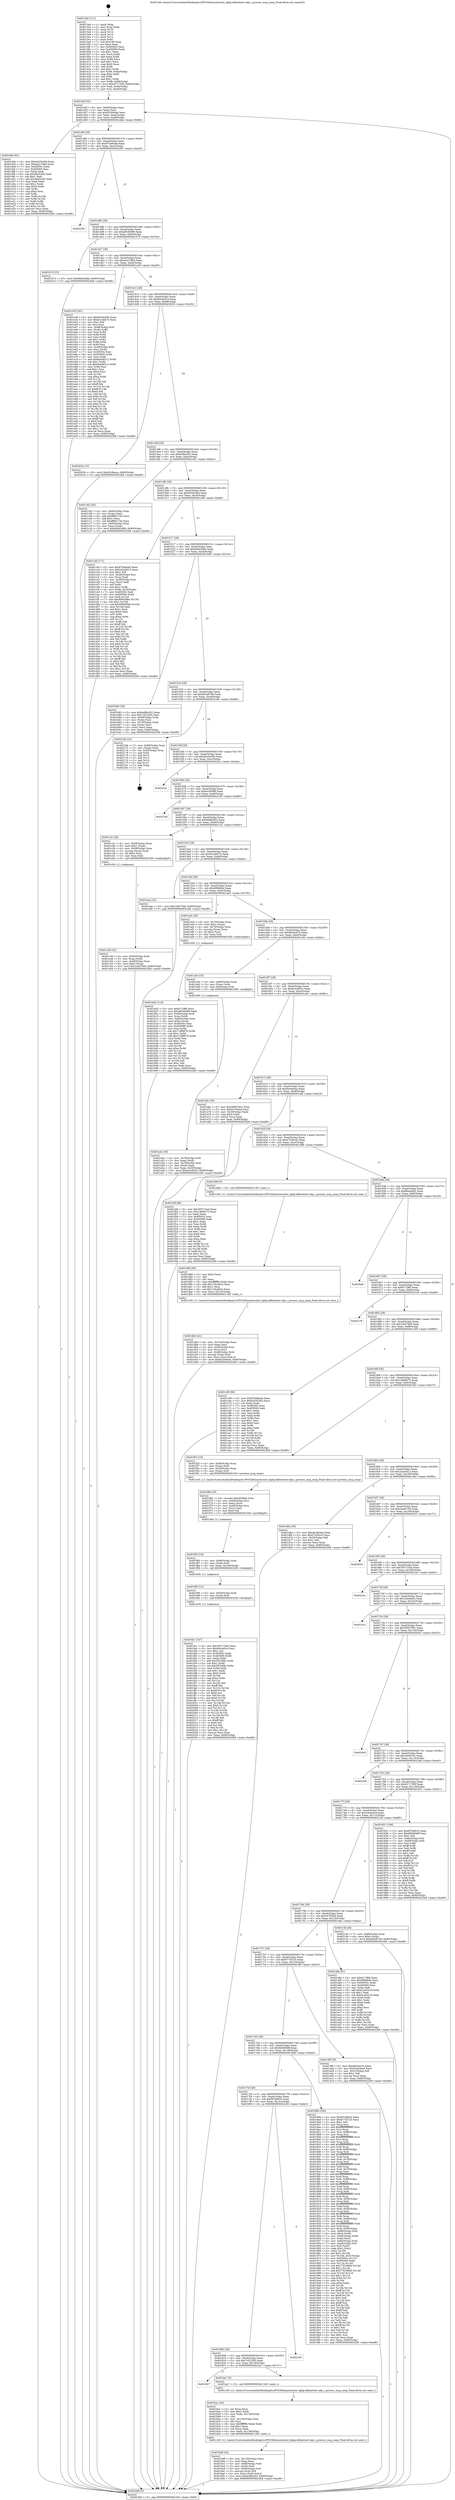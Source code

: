 digraph "0x4013e0" {
  label = "0x4013e0 (/mnt/c/Users/mathe/Desktop/tcc/POCII/binaries/extr_kphp-kdbnetnet-udp.c_process_msg_noop_Final-ollvm.out::main(0))"
  labelloc = "t"
  node[shape=record]

  Entry [label="",width=0.3,height=0.3,shape=circle,fillcolor=black,style=filled]
  "0x40144f" [label="{
     0x40144f [32]\l
     | [instrs]\l
     &nbsp;&nbsp;0x40144f \<+6\>: mov -0x90(%rbp),%eax\l
     &nbsp;&nbsp;0x401455 \<+2\>: mov %eax,%ecx\l
     &nbsp;&nbsp;0x401457 \<+6\>: sub $0x832040a4,%ecx\l
     &nbsp;&nbsp;0x40145d \<+6\>: mov %eax,-0xa4(%rbp)\l
     &nbsp;&nbsp;0x401463 \<+6\>: mov %ecx,-0xa8(%rbp)\l
     &nbsp;&nbsp;0x401469 \<+6\>: je 0000000000401dde \<main+0x9fe\>\l
  }"]
  "0x401dde" [label="{
     0x401dde [91]\l
     | [instrs]\l
     &nbsp;&nbsp;0x401dde \<+5\>: mov $0xbb25e45b,%eax\l
     &nbsp;&nbsp;0x401de3 \<+5\>: mov $0xaa2c7d6d,%ecx\l
     &nbsp;&nbsp;0x401de8 \<+7\>: mov 0x40505c,%edx\l
     &nbsp;&nbsp;0x401def \<+7\>: mov 0x405060,%esi\l
     &nbsp;&nbsp;0x401df6 \<+2\>: mov %edx,%edi\l
     &nbsp;&nbsp;0x401df8 \<+6\>: sub $0xe8a5cef2,%edi\l
     &nbsp;&nbsp;0x401dfe \<+3\>: sub $0x1,%edi\l
     &nbsp;&nbsp;0x401e01 \<+6\>: add $0xe8a5cef2,%edi\l
     &nbsp;&nbsp;0x401e07 \<+3\>: imul %edi,%edx\l
     &nbsp;&nbsp;0x401e0a \<+3\>: and $0x1,%edx\l
     &nbsp;&nbsp;0x401e0d \<+3\>: cmp $0x0,%edx\l
     &nbsp;&nbsp;0x401e10 \<+4\>: sete %r8b\l
     &nbsp;&nbsp;0x401e14 \<+3\>: cmp $0xa,%esi\l
     &nbsp;&nbsp;0x401e17 \<+4\>: setl %r9b\l
     &nbsp;&nbsp;0x401e1b \<+3\>: mov %r8b,%r10b\l
     &nbsp;&nbsp;0x401e1e \<+3\>: and %r9b,%r10b\l
     &nbsp;&nbsp;0x401e21 \<+3\>: xor %r9b,%r8b\l
     &nbsp;&nbsp;0x401e24 \<+3\>: or %r8b,%r10b\l
     &nbsp;&nbsp;0x401e27 \<+4\>: test $0x1,%r10b\l
     &nbsp;&nbsp;0x401e2b \<+3\>: cmovne %ecx,%eax\l
     &nbsp;&nbsp;0x401e2e \<+6\>: mov %eax,-0x90(%rbp)\l
     &nbsp;&nbsp;0x401e34 \<+5\>: jmp 00000000004022b8 \<main+0xed8\>\l
  }"]
  "0x40146f" [label="{
     0x40146f [28]\l
     | [instrs]\l
     &nbsp;&nbsp;0x40146f \<+5\>: jmp 0000000000401474 \<main+0x94\>\l
     &nbsp;&nbsp;0x401474 \<+6\>: mov -0xa4(%rbp),%eax\l
     &nbsp;&nbsp;0x40147a \<+5\>: sub $0x87bd6aa6,%eax\l
     &nbsp;&nbsp;0x40147f \<+6\>: mov %eax,-0xac(%rbp)\l
     &nbsp;&nbsp;0x401485 \<+6\>: je 0000000000402205 \<main+0xe25\>\l
  }"]
  Exit [label="",width=0.3,height=0.3,shape=circle,fillcolor=black,style=filled,peripheries=2]
  "0x402205" [label="{
     0x402205\l
  }", style=dashed]
  "0x40148b" [label="{
     0x40148b [28]\l
     | [instrs]\l
     &nbsp;&nbsp;0x40148b \<+5\>: jmp 0000000000401490 \<main+0xb0\>\l
     &nbsp;&nbsp;0x401490 \<+6\>: mov -0xa4(%rbp),%eax\l
     &nbsp;&nbsp;0x401496 \<+5\>: sub $0xa8546499,%eax\l
     &nbsp;&nbsp;0x40149b \<+6\>: mov %eax,-0xb0(%rbp)\l
     &nbsp;&nbsp;0x4014a1 \<+6\>: je 0000000000401b74 \<main+0x794\>\l
  }"]
  "0x401fa1" [label="{
     0x401fa1 [147]\l
     | [instrs]\l
     &nbsp;&nbsp;0x401fa1 \<+5\>: mov $0x305715a4,%eax\l
     &nbsp;&nbsp;0x401fa6 \<+5\>: mov $0xb0c4e01e,%esi\l
     &nbsp;&nbsp;0x401fab \<+2\>: mov $0x1,%cl\l
     &nbsp;&nbsp;0x401fad \<+7\>: mov 0x40505c,%edx\l
     &nbsp;&nbsp;0x401fb4 \<+8\>: mov 0x405060,%r8d\l
     &nbsp;&nbsp;0x401fbc \<+3\>: mov %edx,%r9d\l
     &nbsp;&nbsp;0x401fbf \<+7\>: add $0x2f51fd8c,%r9d\l
     &nbsp;&nbsp;0x401fc6 \<+4\>: sub $0x1,%r9d\l
     &nbsp;&nbsp;0x401fca \<+7\>: sub $0x2f51fd8c,%r9d\l
     &nbsp;&nbsp;0x401fd1 \<+4\>: imul %r9d,%edx\l
     &nbsp;&nbsp;0x401fd5 \<+3\>: and $0x1,%edx\l
     &nbsp;&nbsp;0x401fd8 \<+3\>: cmp $0x0,%edx\l
     &nbsp;&nbsp;0x401fdb \<+4\>: sete %r10b\l
     &nbsp;&nbsp;0x401fdf \<+4\>: cmp $0xa,%r8d\l
     &nbsp;&nbsp;0x401fe3 \<+4\>: setl %r11b\l
     &nbsp;&nbsp;0x401fe7 \<+3\>: mov %r10b,%bl\l
     &nbsp;&nbsp;0x401fea \<+3\>: xor $0xff,%bl\l
     &nbsp;&nbsp;0x401fed \<+3\>: mov %r11b,%r14b\l
     &nbsp;&nbsp;0x401ff0 \<+4\>: xor $0xff,%r14b\l
     &nbsp;&nbsp;0x401ff4 \<+3\>: xor $0x0,%cl\l
     &nbsp;&nbsp;0x401ff7 \<+3\>: mov %bl,%r15b\l
     &nbsp;&nbsp;0x401ffa \<+4\>: and $0x0,%r15b\l
     &nbsp;&nbsp;0x401ffe \<+3\>: and %cl,%r10b\l
     &nbsp;&nbsp;0x402001 \<+3\>: mov %r14b,%r12b\l
     &nbsp;&nbsp;0x402004 \<+4\>: and $0x0,%r12b\l
     &nbsp;&nbsp;0x402008 \<+3\>: and %cl,%r11b\l
     &nbsp;&nbsp;0x40200b \<+3\>: or %r10b,%r15b\l
     &nbsp;&nbsp;0x40200e \<+3\>: or %r11b,%r12b\l
     &nbsp;&nbsp;0x402011 \<+3\>: xor %r12b,%r15b\l
     &nbsp;&nbsp;0x402014 \<+3\>: or %r14b,%bl\l
     &nbsp;&nbsp;0x402017 \<+3\>: xor $0xff,%bl\l
     &nbsp;&nbsp;0x40201a \<+3\>: or $0x0,%cl\l
     &nbsp;&nbsp;0x40201d \<+2\>: and %cl,%bl\l
     &nbsp;&nbsp;0x40201f \<+3\>: or %bl,%r15b\l
     &nbsp;&nbsp;0x402022 \<+4\>: test $0x1,%r15b\l
     &nbsp;&nbsp;0x402026 \<+3\>: cmovne %esi,%eax\l
     &nbsp;&nbsp;0x402029 \<+6\>: mov %eax,-0x90(%rbp)\l
     &nbsp;&nbsp;0x40202f \<+5\>: jmp 00000000004022b8 \<main+0xed8\>\l
  }"]
  "0x401b74" [label="{
     0x401b74 [15]\l
     | [instrs]\l
     &nbsp;&nbsp;0x401b74 \<+10\>: movl $0xb6d43d84,-0x90(%rbp)\l
     &nbsp;&nbsp;0x401b7e \<+5\>: jmp 00000000004022b8 \<main+0xed8\>\l
  }"]
  "0x4014a7" [label="{
     0x4014a7 [28]\l
     | [instrs]\l
     &nbsp;&nbsp;0x4014a7 \<+5\>: jmp 00000000004014ac \<main+0xcc\>\l
     &nbsp;&nbsp;0x4014ac \<+6\>: mov -0xa4(%rbp),%eax\l
     &nbsp;&nbsp;0x4014b2 \<+5\>: sub $0xaa2c7d6d,%eax\l
     &nbsp;&nbsp;0x4014b7 \<+6\>: mov %eax,-0xb4(%rbp)\l
     &nbsp;&nbsp;0x4014bd \<+6\>: je 0000000000401e39 \<main+0xa59\>\l
  }"]
  "0x401f95" [label="{
     0x401f95 [12]\l
     | [instrs]\l
     &nbsp;&nbsp;0x401f95 \<+4\>: mov -0x50(%rbp),%rdi\l
     &nbsp;&nbsp;0x401f99 \<+3\>: mov (%rdi),%rdi\l
     &nbsp;&nbsp;0x401f9c \<+5\>: call 0000000000401030 \<free@plt\>\l
     | [calls]\l
     &nbsp;&nbsp;0x401030 \{1\} (unknown)\l
  }"]
  "0x401e39" [label="{
     0x401e39 [181]\l
     | [instrs]\l
     &nbsp;&nbsp;0x401e39 \<+5\>: mov $0xbb25e45b,%eax\l
     &nbsp;&nbsp;0x401e3e \<+5\>: mov $0xd1e3bb74,%ecx\l
     &nbsp;&nbsp;0x401e43 \<+2\>: mov $0x1,%dl\l
     &nbsp;&nbsp;0x401e45 \<+2\>: xor %esi,%esi\l
     &nbsp;&nbsp;0x401e47 \<+4\>: mov -0x48(%rbp),%rdi\l
     &nbsp;&nbsp;0x401e4b \<+3\>: mov (%rdi),%r8d\l
     &nbsp;&nbsp;0x401e4e \<+3\>: mov %esi,%r9d\l
     &nbsp;&nbsp;0x401e51 \<+3\>: sub %r8d,%r9d\l
     &nbsp;&nbsp;0x401e54 \<+3\>: mov %esi,%r8d\l
     &nbsp;&nbsp;0x401e57 \<+4\>: sub $0x1,%r8d\l
     &nbsp;&nbsp;0x401e5b \<+3\>: add %r8d,%r9d\l
     &nbsp;&nbsp;0x401e5e \<+3\>: sub %r9d,%esi\l
     &nbsp;&nbsp;0x401e61 \<+4\>: mov -0x48(%rbp),%rdi\l
     &nbsp;&nbsp;0x401e65 \<+2\>: mov %esi,(%rdi)\l
     &nbsp;&nbsp;0x401e67 \<+7\>: mov 0x40505c,%esi\l
     &nbsp;&nbsp;0x401e6e \<+8\>: mov 0x405060,%r8d\l
     &nbsp;&nbsp;0x401e76 \<+3\>: mov %esi,%r9d\l
     &nbsp;&nbsp;0x401e79 \<+7\>: add $0xbb448312,%r9d\l
     &nbsp;&nbsp;0x401e80 \<+4\>: sub $0x1,%r9d\l
     &nbsp;&nbsp;0x401e84 \<+7\>: sub $0xbb448312,%r9d\l
     &nbsp;&nbsp;0x401e8b \<+4\>: imul %r9d,%esi\l
     &nbsp;&nbsp;0x401e8f \<+3\>: and $0x1,%esi\l
     &nbsp;&nbsp;0x401e92 \<+3\>: cmp $0x0,%esi\l
     &nbsp;&nbsp;0x401e95 \<+4\>: sete %r10b\l
     &nbsp;&nbsp;0x401e99 \<+4\>: cmp $0xa,%r8d\l
     &nbsp;&nbsp;0x401e9d \<+4\>: setl %r11b\l
     &nbsp;&nbsp;0x401ea1 \<+3\>: mov %r10b,%bl\l
     &nbsp;&nbsp;0x401ea4 \<+3\>: xor $0xff,%bl\l
     &nbsp;&nbsp;0x401ea7 \<+3\>: mov %r11b,%r14b\l
     &nbsp;&nbsp;0x401eaa \<+4\>: xor $0xff,%r14b\l
     &nbsp;&nbsp;0x401eae \<+3\>: xor $0x0,%dl\l
     &nbsp;&nbsp;0x401eb1 \<+3\>: mov %bl,%r15b\l
     &nbsp;&nbsp;0x401eb4 \<+4\>: and $0x0,%r15b\l
     &nbsp;&nbsp;0x401eb8 \<+3\>: and %dl,%r10b\l
     &nbsp;&nbsp;0x401ebb \<+3\>: mov %r14b,%r12b\l
     &nbsp;&nbsp;0x401ebe \<+4\>: and $0x0,%r12b\l
     &nbsp;&nbsp;0x401ec2 \<+3\>: and %dl,%r11b\l
     &nbsp;&nbsp;0x401ec5 \<+3\>: or %r10b,%r15b\l
     &nbsp;&nbsp;0x401ec8 \<+3\>: or %r11b,%r12b\l
     &nbsp;&nbsp;0x401ecb \<+3\>: xor %r12b,%r15b\l
     &nbsp;&nbsp;0x401ece \<+3\>: or %r14b,%bl\l
     &nbsp;&nbsp;0x401ed1 \<+3\>: xor $0xff,%bl\l
     &nbsp;&nbsp;0x401ed4 \<+3\>: or $0x0,%dl\l
     &nbsp;&nbsp;0x401ed7 \<+2\>: and %dl,%bl\l
     &nbsp;&nbsp;0x401ed9 \<+3\>: or %bl,%r15b\l
     &nbsp;&nbsp;0x401edc \<+4\>: test $0x1,%r15b\l
     &nbsp;&nbsp;0x401ee0 \<+3\>: cmovne %ecx,%eax\l
     &nbsp;&nbsp;0x401ee3 \<+6\>: mov %eax,-0x90(%rbp)\l
     &nbsp;&nbsp;0x401ee9 \<+5\>: jmp 00000000004022b8 \<main+0xed8\>\l
  }"]
  "0x4014c3" [label="{
     0x4014c3 [28]\l
     | [instrs]\l
     &nbsp;&nbsp;0x4014c3 \<+5\>: jmp 00000000004014c8 \<main+0xe8\>\l
     &nbsp;&nbsp;0x4014c8 \<+6\>: mov -0xa4(%rbp),%eax\l
     &nbsp;&nbsp;0x4014ce \<+5\>: sub $0xb0c4e01e,%eax\l
     &nbsp;&nbsp;0x4014d3 \<+6\>: mov %eax,-0xb8(%rbp)\l
     &nbsp;&nbsp;0x4014d9 \<+6\>: je 0000000000402034 \<main+0xc54\>\l
  }"]
  "0x401f83" [label="{
     0x401f83 [18]\l
     | [instrs]\l
     &nbsp;&nbsp;0x401f83 \<+4\>: mov -0x68(%rbp),%rdi\l
     &nbsp;&nbsp;0x401f87 \<+3\>: mov (%rdi),%rdi\l
     &nbsp;&nbsp;0x401f8a \<+6\>: mov %eax,-0x140(%rbp)\l
     &nbsp;&nbsp;0x401f90 \<+5\>: call 0000000000401030 \<free@plt\>\l
     | [calls]\l
     &nbsp;&nbsp;0x401030 \{1\} (unknown)\l
  }"]
  "0x402034" [label="{
     0x402034 [15]\l
     | [instrs]\l
     &nbsp;&nbsp;0x402034 \<+10\>: movl $0x43c8eaca,-0x90(%rbp)\l
     &nbsp;&nbsp;0x40203e \<+5\>: jmp 00000000004022b8 \<main+0xed8\>\l
  }"]
  "0x4014df" [label="{
     0x4014df [28]\l
     | [instrs]\l
     &nbsp;&nbsp;0x4014df \<+5\>: jmp 00000000004014e4 \<main+0x104\>\l
     &nbsp;&nbsp;0x4014e4 \<+6\>: mov -0xa4(%rbp),%eax\l
     &nbsp;&nbsp;0x4014ea \<+5\>: sub $0xb28bcf23,%eax\l
     &nbsp;&nbsp;0x4014ef \<+6\>: mov %eax,-0xbc(%rbp)\l
     &nbsp;&nbsp;0x4014f5 \<+6\>: je 0000000000401c02 \<main+0x822\>\l
  }"]
  "0x401f66" [label="{
     0x401f66 [29]\l
     | [instrs]\l
     &nbsp;&nbsp;0x401f66 \<+10\>: movabs $0x4030b6,%rdi\l
     &nbsp;&nbsp;0x401f70 \<+4\>: mov -0x40(%rbp),%rsi\l
     &nbsp;&nbsp;0x401f74 \<+2\>: mov %eax,(%rsi)\l
     &nbsp;&nbsp;0x401f76 \<+4\>: mov -0x40(%rbp),%rsi\l
     &nbsp;&nbsp;0x401f7a \<+2\>: mov (%rsi),%esi\l
     &nbsp;&nbsp;0x401f7c \<+2\>: mov $0x0,%al\l
     &nbsp;&nbsp;0x401f7e \<+5\>: call 0000000000401040 \<printf@plt\>\l
     | [calls]\l
     &nbsp;&nbsp;0x401040 \{1\} (unknown)\l
  }"]
  "0x401c02" [label="{
     0x401c02 [42]\l
     | [instrs]\l
     &nbsp;&nbsp;0x401c02 \<+4\>: mov -0x60(%rbp),%rax\l
     &nbsp;&nbsp;0x401c06 \<+2\>: mov (%rax),%ecx\l
     &nbsp;&nbsp;0x401c08 \<+6\>: add $0xf885c72b,%ecx\l
     &nbsp;&nbsp;0x401c0e \<+3\>: add $0x1,%ecx\l
     &nbsp;&nbsp;0x401c11 \<+6\>: sub $0xf885c72b,%ecx\l
     &nbsp;&nbsp;0x401c17 \<+4\>: mov -0x60(%rbp),%rax\l
     &nbsp;&nbsp;0x401c1b \<+2\>: mov %ecx,(%rax)\l
     &nbsp;&nbsp;0x401c1d \<+10\>: movl $0xb6d43d84,-0x90(%rbp)\l
     &nbsp;&nbsp;0x401c27 \<+5\>: jmp 00000000004022b8 \<main+0xed8\>\l
  }"]
  "0x4014fb" [label="{
     0x4014fb [28]\l
     | [instrs]\l
     &nbsp;&nbsp;0x4014fb \<+5\>: jmp 0000000000401500 \<main+0x120\>\l
     &nbsp;&nbsp;0x401500 \<+6\>: mov -0xa4(%rbp),%eax\l
     &nbsp;&nbsp;0x401506 \<+5\>: sub $0xb52923b3,%eax\l
     &nbsp;&nbsp;0x40150b \<+6\>: mov %eax,-0xc0(%rbp)\l
     &nbsp;&nbsp;0x401511 \<+6\>: je 0000000000401cbf \<main+0x8df\>\l
  }"]
  "0x401db5" [label="{
     0x401db5 [41]\l
     | [instrs]\l
     &nbsp;&nbsp;0x401db5 \<+6\>: mov -0x13c(%rbp),%ecx\l
     &nbsp;&nbsp;0x401dbb \<+3\>: imul %eax,%ecx\l
     &nbsp;&nbsp;0x401dbe \<+4\>: mov -0x50(%rbp),%rsi\l
     &nbsp;&nbsp;0x401dc2 \<+3\>: mov (%rsi),%rsi\l
     &nbsp;&nbsp;0x401dc5 \<+4\>: mov -0x48(%rbp),%rdi\l
     &nbsp;&nbsp;0x401dc9 \<+3\>: movslq (%rdi),%rdi\l
     &nbsp;&nbsp;0x401dcc \<+3\>: mov %ecx,(%rsi,%rdi,4)\l
     &nbsp;&nbsp;0x401dcf \<+10\>: movl $0x832040a4,-0x90(%rbp)\l
     &nbsp;&nbsp;0x401dd9 \<+5\>: jmp 00000000004022b8 \<main+0xed8\>\l
  }"]
  "0x401cbf" [label="{
     0x401cbf [171]\l
     | [instrs]\l
     &nbsp;&nbsp;0x401cbf \<+5\>: mov $0x87bd6aa6,%eax\l
     &nbsp;&nbsp;0x401cc4 \<+5\>: mov $0x2a2e5d13,%ecx\l
     &nbsp;&nbsp;0x401cc9 \<+2\>: mov $0x1,%dl\l
     &nbsp;&nbsp;0x401ccb \<+4\>: mov -0x48(%rbp),%rsi\l
     &nbsp;&nbsp;0x401ccf \<+2\>: mov (%rsi),%edi\l
     &nbsp;&nbsp;0x401cd1 \<+4\>: mov -0x58(%rbp),%rsi\l
     &nbsp;&nbsp;0x401cd5 \<+2\>: cmp (%rsi),%edi\l
     &nbsp;&nbsp;0x401cd7 \<+4\>: setl %r8b\l
     &nbsp;&nbsp;0x401cdb \<+4\>: and $0x1,%r8b\l
     &nbsp;&nbsp;0x401cdf \<+4\>: mov %r8b,-0x29(%rbp)\l
     &nbsp;&nbsp;0x401ce3 \<+7\>: mov 0x40505c,%edi\l
     &nbsp;&nbsp;0x401cea \<+8\>: mov 0x405060,%r9d\l
     &nbsp;&nbsp;0x401cf2 \<+3\>: mov %edi,%r10d\l
     &nbsp;&nbsp;0x401cf5 \<+7\>: add $0xd09d396e,%r10d\l
     &nbsp;&nbsp;0x401cfc \<+4\>: sub $0x1,%r10d\l
     &nbsp;&nbsp;0x401d00 \<+7\>: sub $0xd09d396e,%r10d\l
     &nbsp;&nbsp;0x401d07 \<+4\>: imul %r10d,%edi\l
     &nbsp;&nbsp;0x401d0b \<+3\>: and $0x1,%edi\l
     &nbsp;&nbsp;0x401d0e \<+3\>: cmp $0x0,%edi\l
     &nbsp;&nbsp;0x401d11 \<+4\>: sete %r8b\l
     &nbsp;&nbsp;0x401d15 \<+4\>: cmp $0xa,%r9d\l
     &nbsp;&nbsp;0x401d19 \<+4\>: setl %r11b\l
     &nbsp;&nbsp;0x401d1d \<+3\>: mov %r8b,%bl\l
     &nbsp;&nbsp;0x401d20 \<+3\>: xor $0xff,%bl\l
     &nbsp;&nbsp;0x401d23 \<+3\>: mov %r11b,%r14b\l
     &nbsp;&nbsp;0x401d26 \<+4\>: xor $0xff,%r14b\l
     &nbsp;&nbsp;0x401d2a \<+3\>: xor $0x0,%dl\l
     &nbsp;&nbsp;0x401d2d \<+3\>: mov %bl,%r15b\l
     &nbsp;&nbsp;0x401d30 \<+4\>: and $0x0,%r15b\l
     &nbsp;&nbsp;0x401d34 \<+3\>: and %dl,%r8b\l
     &nbsp;&nbsp;0x401d37 \<+3\>: mov %r14b,%r12b\l
     &nbsp;&nbsp;0x401d3a \<+4\>: and $0x0,%r12b\l
     &nbsp;&nbsp;0x401d3e \<+3\>: and %dl,%r11b\l
     &nbsp;&nbsp;0x401d41 \<+3\>: or %r8b,%r15b\l
     &nbsp;&nbsp;0x401d44 \<+3\>: or %r11b,%r12b\l
     &nbsp;&nbsp;0x401d47 \<+3\>: xor %r12b,%r15b\l
     &nbsp;&nbsp;0x401d4a \<+3\>: or %r14b,%bl\l
     &nbsp;&nbsp;0x401d4d \<+3\>: xor $0xff,%bl\l
     &nbsp;&nbsp;0x401d50 \<+3\>: or $0x0,%dl\l
     &nbsp;&nbsp;0x401d53 \<+2\>: and %dl,%bl\l
     &nbsp;&nbsp;0x401d55 \<+3\>: or %bl,%r15b\l
     &nbsp;&nbsp;0x401d58 \<+4\>: test $0x1,%r15b\l
     &nbsp;&nbsp;0x401d5c \<+3\>: cmovne %ecx,%eax\l
     &nbsp;&nbsp;0x401d5f \<+6\>: mov %eax,-0x90(%rbp)\l
     &nbsp;&nbsp;0x401d65 \<+5\>: jmp 00000000004022b8 \<main+0xed8\>\l
  }"]
  "0x401517" [label="{
     0x401517 [28]\l
     | [instrs]\l
     &nbsp;&nbsp;0x401517 \<+5\>: jmp 000000000040151c \<main+0x13c\>\l
     &nbsp;&nbsp;0x40151c \<+6\>: mov -0xa4(%rbp),%eax\l
     &nbsp;&nbsp;0x401522 \<+5\>: sub $0xb6d43d84,%eax\l
     &nbsp;&nbsp;0x401527 \<+6\>: mov %eax,-0xc4(%rbp)\l
     &nbsp;&nbsp;0x40152d \<+6\>: je 0000000000401b83 \<main+0x7a3\>\l
  }"]
  "0x401d8d" [label="{
     0x401d8d [40]\l
     | [instrs]\l
     &nbsp;&nbsp;0x401d8d \<+5\>: mov $0x2,%ecx\l
     &nbsp;&nbsp;0x401d92 \<+1\>: cltd\l
     &nbsp;&nbsp;0x401d93 \<+2\>: idiv %ecx\l
     &nbsp;&nbsp;0x401d95 \<+6\>: imul $0xfffffffe,%edx,%ecx\l
     &nbsp;&nbsp;0x401d9b \<+6\>: add $0x130cdb5a,%ecx\l
     &nbsp;&nbsp;0x401da1 \<+3\>: add $0x1,%ecx\l
     &nbsp;&nbsp;0x401da4 \<+6\>: sub $0x130cdb5a,%ecx\l
     &nbsp;&nbsp;0x401daa \<+6\>: mov %ecx,-0x13c(%rbp)\l
     &nbsp;&nbsp;0x401db0 \<+5\>: call 0000000000401160 \<next_i\>\l
     | [calls]\l
     &nbsp;&nbsp;0x401160 \{1\} (/mnt/c/Users/mathe/Desktop/tcc/POCII/binaries/extr_kphp-kdbnetnet-udp.c_process_msg_noop_Final-ollvm.out::next_i)\l
  }"]
  "0x401b83" [label="{
     0x401b83 [36]\l
     | [instrs]\l
     &nbsp;&nbsp;0x401b83 \<+5\>: mov $0xbe88cd52,%eax\l
     &nbsp;&nbsp;0x401b88 \<+5\>: mov $0x7cf22283,%ecx\l
     &nbsp;&nbsp;0x401b8d \<+4\>: mov -0x60(%rbp),%rdx\l
     &nbsp;&nbsp;0x401b91 \<+2\>: mov (%rdx),%esi\l
     &nbsp;&nbsp;0x401b93 \<+4\>: mov -0x70(%rbp),%rdx\l
     &nbsp;&nbsp;0x401b97 \<+2\>: cmp (%rdx),%esi\l
     &nbsp;&nbsp;0x401b99 \<+3\>: cmovl %ecx,%eax\l
     &nbsp;&nbsp;0x401b9c \<+6\>: mov %eax,-0x90(%rbp)\l
     &nbsp;&nbsp;0x401ba2 \<+5\>: jmp 00000000004022b8 \<main+0xed8\>\l
  }"]
  "0x401533" [label="{
     0x401533 [28]\l
     | [instrs]\l
     &nbsp;&nbsp;0x401533 \<+5\>: jmp 0000000000401538 \<main+0x158\>\l
     &nbsp;&nbsp;0x401538 \<+6\>: mov -0xa4(%rbp),%eax\l
     &nbsp;&nbsp;0x40153e \<+5\>: sub $0xb93a87d6,%eax\l
     &nbsp;&nbsp;0x401543 \<+6\>: mov %eax,-0xc8(%rbp)\l
     &nbsp;&nbsp;0x401549 \<+6\>: je 000000000040216b \<main+0xd8b\>\l
  }"]
  "0x401c49" [label="{
     0x401c49 [32]\l
     | [instrs]\l
     &nbsp;&nbsp;0x401c49 \<+4\>: mov -0x50(%rbp),%rdi\l
     &nbsp;&nbsp;0x401c4d \<+3\>: mov %rax,(%rdi)\l
     &nbsp;&nbsp;0x401c50 \<+4\>: mov -0x48(%rbp),%rax\l
     &nbsp;&nbsp;0x401c54 \<+6\>: movl $0x0,(%rax)\l
     &nbsp;&nbsp;0x401c5a \<+10\>: movl $0x1d027fe9,-0x90(%rbp)\l
     &nbsp;&nbsp;0x401c64 \<+5\>: jmp 00000000004022b8 \<main+0xed8\>\l
  }"]
  "0x40216b" [label="{
     0x40216b [24]\l
     | [instrs]\l
     &nbsp;&nbsp;0x40216b \<+7\>: mov -0x88(%rbp),%rax\l
     &nbsp;&nbsp;0x402172 \<+2\>: mov (%rax),%eax\l
     &nbsp;&nbsp;0x402174 \<+4\>: lea -0x28(%rbp),%rsp\l
     &nbsp;&nbsp;0x402178 \<+1\>: pop %rbx\l
     &nbsp;&nbsp;0x402179 \<+2\>: pop %r12\l
     &nbsp;&nbsp;0x40217b \<+2\>: pop %r13\l
     &nbsp;&nbsp;0x40217d \<+2\>: pop %r14\l
     &nbsp;&nbsp;0x40217f \<+2\>: pop %r15\l
     &nbsp;&nbsp;0x402181 \<+1\>: pop %rbp\l
     &nbsp;&nbsp;0x402182 \<+1\>: ret\l
  }"]
  "0x40154f" [label="{
     0x40154f [28]\l
     | [instrs]\l
     &nbsp;&nbsp;0x40154f \<+5\>: jmp 0000000000401554 \<main+0x174\>\l
     &nbsp;&nbsp;0x401554 \<+6\>: mov -0xa4(%rbp),%eax\l
     &nbsp;&nbsp;0x40155a \<+5\>: sub $0xbb25e45b,%eax\l
     &nbsp;&nbsp;0x40155f \<+6\>: mov %eax,-0xcc(%rbp)\l
     &nbsp;&nbsp;0x401565 \<+6\>: je 000000000040222a \<main+0xe4a\>\l
  }"]
  "0x401bd8" [label="{
     0x401bd8 [42]\l
     | [instrs]\l
     &nbsp;&nbsp;0x401bd8 \<+6\>: mov -0x138(%rbp),%ecx\l
     &nbsp;&nbsp;0x401bde \<+3\>: imul %eax,%ecx\l
     &nbsp;&nbsp;0x401be1 \<+4\>: mov -0x68(%rbp),%rdi\l
     &nbsp;&nbsp;0x401be5 \<+3\>: mov (%rdi),%rdi\l
     &nbsp;&nbsp;0x401be8 \<+4\>: mov -0x60(%rbp),%r8\l
     &nbsp;&nbsp;0x401bec \<+3\>: movslq (%r8),%r8\l
     &nbsp;&nbsp;0x401bef \<+4\>: mov %ecx,(%rdi,%r8,4)\l
     &nbsp;&nbsp;0x401bf3 \<+10\>: movl $0xb28bcf23,-0x90(%rbp)\l
     &nbsp;&nbsp;0x401bfd \<+5\>: jmp 00000000004022b8 \<main+0xed8\>\l
  }"]
  "0x40222a" [label="{
     0x40222a\l
  }", style=dashed]
  "0x40156b" [label="{
     0x40156b [28]\l
     | [instrs]\l
     &nbsp;&nbsp;0x40156b \<+5\>: jmp 0000000000401570 \<main+0x190\>\l
     &nbsp;&nbsp;0x401570 \<+6\>: mov -0xa4(%rbp),%eax\l
     &nbsp;&nbsp;0x401576 \<+5\>: sub $0xbccf5088,%eax\l
     &nbsp;&nbsp;0x40157b \<+6\>: mov %eax,-0xd0(%rbp)\l
     &nbsp;&nbsp;0x401581 \<+6\>: je 0000000000402140 \<main+0xd60\>\l
  }"]
  "0x401bac" [label="{
     0x401bac [44]\l
     | [instrs]\l
     &nbsp;&nbsp;0x401bac \<+2\>: xor %ecx,%ecx\l
     &nbsp;&nbsp;0x401bae \<+5\>: mov $0x2,%edx\l
     &nbsp;&nbsp;0x401bb3 \<+6\>: mov %edx,-0x134(%rbp)\l
     &nbsp;&nbsp;0x401bb9 \<+1\>: cltd\l
     &nbsp;&nbsp;0x401bba \<+6\>: mov -0x134(%rbp),%esi\l
     &nbsp;&nbsp;0x401bc0 \<+2\>: idiv %esi\l
     &nbsp;&nbsp;0x401bc2 \<+6\>: imul $0xfffffffe,%edx,%edx\l
     &nbsp;&nbsp;0x401bc8 \<+3\>: sub $0x1,%ecx\l
     &nbsp;&nbsp;0x401bcb \<+2\>: sub %ecx,%edx\l
     &nbsp;&nbsp;0x401bcd \<+6\>: mov %edx,-0x138(%rbp)\l
     &nbsp;&nbsp;0x401bd3 \<+5\>: call 0000000000401160 \<next_i\>\l
     | [calls]\l
     &nbsp;&nbsp;0x401160 \{1\} (/mnt/c/Users/mathe/Desktop/tcc/POCII/binaries/extr_kphp-kdbnetnet-udp.c_process_msg_noop_Final-ollvm.out::next_i)\l
  }"]
  "0x402140" [label="{
     0x402140\l
  }", style=dashed]
  "0x401587" [label="{
     0x401587 [28]\l
     | [instrs]\l
     &nbsp;&nbsp;0x401587 \<+5\>: jmp 000000000040158c \<main+0x1ac\>\l
     &nbsp;&nbsp;0x40158c \<+6\>: mov -0xa4(%rbp),%eax\l
     &nbsp;&nbsp;0x401592 \<+5\>: sub $0xbe88cd52,%eax\l
     &nbsp;&nbsp;0x401597 \<+6\>: mov %eax,-0xd4(%rbp)\l
     &nbsp;&nbsp;0x40159d \<+6\>: je 0000000000401c2c \<main+0x84c\>\l
  }"]
  "0x401827" [label="{
     0x401827\l
  }", style=dashed]
  "0x401c2c" [label="{
     0x401c2c [29]\l
     | [instrs]\l
     &nbsp;&nbsp;0x401c2c \<+4\>: mov -0x58(%rbp),%rax\l
     &nbsp;&nbsp;0x401c30 \<+6\>: movl $0x1,(%rax)\l
     &nbsp;&nbsp;0x401c36 \<+4\>: mov -0x58(%rbp),%rax\l
     &nbsp;&nbsp;0x401c3a \<+3\>: movslq (%rax),%rax\l
     &nbsp;&nbsp;0x401c3d \<+4\>: shl $0x2,%rax\l
     &nbsp;&nbsp;0x401c41 \<+3\>: mov %rax,%rdi\l
     &nbsp;&nbsp;0x401c44 \<+5\>: call 0000000000401050 \<malloc@plt\>\l
     | [calls]\l
     &nbsp;&nbsp;0x401050 \{1\} (unknown)\l
  }"]
  "0x4015a3" [label="{
     0x4015a3 [28]\l
     | [instrs]\l
     &nbsp;&nbsp;0x4015a3 \<+5\>: jmp 00000000004015a8 \<main+0x1c8\>\l
     &nbsp;&nbsp;0x4015a8 \<+6\>: mov -0xa4(%rbp),%eax\l
     &nbsp;&nbsp;0x4015ae \<+5\>: sub $0xd1e3bb74,%eax\l
     &nbsp;&nbsp;0x4015b3 \<+6\>: mov %eax,-0xd8(%rbp)\l
     &nbsp;&nbsp;0x4015b9 \<+6\>: je 0000000000401eee \<main+0xb0e\>\l
  }"]
  "0x401ba7" [label="{
     0x401ba7 [5]\l
     | [instrs]\l
     &nbsp;&nbsp;0x401ba7 \<+5\>: call 0000000000401160 \<next_i\>\l
     | [calls]\l
     &nbsp;&nbsp;0x401160 \{1\} (/mnt/c/Users/mathe/Desktop/tcc/POCII/binaries/extr_kphp-kdbnetnet-udp.c_process_msg_noop_Final-ollvm.out::next_i)\l
  }"]
  "0x401eee" [label="{
     0x401eee [15]\l
     | [instrs]\l
     &nbsp;&nbsp;0x401eee \<+10\>: movl $0x1d027fe9,-0x90(%rbp)\l
     &nbsp;&nbsp;0x401ef8 \<+5\>: jmp 00000000004022b8 \<main+0xed8\>\l
  }"]
  "0x4015bf" [label="{
     0x4015bf [28]\l
     | [instrs]\l
     &nbsp;&nbsp;0x4015bf \<+5\>: jmp 00000000004015c4 \<main+0x1e4\>\l
     &nbsp;&nbsp;0x4015c4 \<+6\>: mov -0xa4(%rbp),%eax\l
     &nbsp;&nbsp;0x4015ca \<+5\>: sub $0xd9f4fb6a,%eax\l
     &nbsp;&nbsp;0x4015cf \<+6\>: mov %eax,-0xdc(%rbp)\l
     &nbsp;&nbsp;0x4015d5 \<+6\>: je 0000000000401ae5 \<main+0x705\>\l
  }"]
  "0x40180b" [label="{
     0x40180b [28]\l
     | [instrs]\l
     &nbsp;&nbsp;0x40180b \<+5\>: jmp 0000000000401810 \<main+0x430\>\l
     &nbsp;&nbsp;0x401810 \<+6\>: mov -0xa4(%rbp),%eax\l
     &nbsp;&nbsp;0x401816 \<+5\>: sub $0x7cf22283,%eax\l
     &nbsp;&nbsp;0x40181b \<+6\>: mov %eax,-0x130(%rbp)\l
     &nbsp;&nbsp;0x401821 \<+6\>: je 0000000000401ba7 \<main+0x7c7\>\l
  }"]
  "0x401ae5" [label="{
     0x401ae5 [29]\l
     | [instrs]\l
     &nbsp;&nbsp;0x401ae5 \<+4\>: mov -0x70(%rbp),%rax\l
     &nbsp;&nbsp;0x401ae9 \<+6\>: movl $0x1,(%rax)\l
     &nbsp;&nbsp;0x401aef \<+4\>: mov -0x70(%rbp),%rax\l
     &nbsp;&nbsp;0x401af3 \<+3\>: movslq (%rax),%rax\l
     &nbsp;&nbsp;0x401af6 \<+4\>: shl $0x2,%rax\l
     &nbsp;&nbsp;0x401afa \<+3\>: mov %rax,%rdi\l
     &nbsp;&nbsp;0x401afd \<+5\>: call 0000000000401050 \<malloc@plt\>\l
     | [calls]\l
     &nbsp;&nbsp;0x401050 \{1\} (unknown)\l
  }"]
  "0x4015db" [label="{
     0x4015db [28]\l
     | [instrs]\l
     &nbsp;&nbsp;0x4015db \<+5\>: jmp 00000000004015e0 \<main+0x200\>\l
     &nbsp;&nbsp;0x4015e0 \<+6\>: mov -0xa4(%rbp),%eax\l
     &nbsp;&nbsp;0x4015e6 \<+5\>: sub $0xdb54eb7b,%eax\l
     &nbsp;&nbsp;0x4015eb \<+6\>: mov %eax,-0xe0(%rbp)\l
     &nbsp;&nbsp;0x4015f1 \<+6\>: je 0000000000401a3e \<main+0x65e\>\l
  }"]
  "0x402183" [label="{
     0x402183\l
  }", style=dashed]
  "0x401a3e" [label="{
     0x401a3e [16]\l
     | [instrs]\l
     &nbsp;&nbsp;0x401a3e \<+4\>: mov -0x80(%rbp),%rax\l
     &nbsp;&nbsp;0x401a42 \<+3\>: mov (%rax),%rax\l
     &nbsp;&nbsp;0x401a45 \<+4\>: mov 0x8(%rax),%rdi\l
     &nbsp;&nbsp;0x401a49 \<+5\>: call 0000000000401060 \<atoi@plt\>\l
     | [calls]\l
     &nbsp;&nbsp;0x401060 \{1\} (unknown)\l
  }"]
  "0x4015f7" [label="{
     0x4015f7 [28]\l
     | [instrs]\l
     &nbsp;&nbsp;0x4015f7 \<+5\>: jmp 00000000004015fc \<main+0x21c\>\l
     &nbsp;&nbsp;0x4015fc \<+6\>: mov -0xa4(%rbp),%eax\l
     &nbsp;&nbsp;0x401602 \<+5\>: sub $0xdc3c6833,%eax\l
     &nbsp;&nbsp;0x401607 \<+6\>: mov %eax,-0xe4(%rbp)\l
     &nbsp;&nbsp;0x40160d \<+6\>: je 0000000000401a6c \<main+0x68c\>\l
  }"]
  "0x401b02" [label="{
     0x401b02 [114]\l
     | [instrs]\l
     &nbsp;&nbsp;0x401b02 \<+5\>: mov $0xfc71f86,%ecx\l
     &nbsp;&nbsp;0x401b07 \<+5\>: mov $0xa8546499,%edx\l
     &nbsp;&nbsp;0x401b0c \<+4\>: mov -0x68(%rbp),%rdi\l
     &nbsp;&nbsp;0x401b10 \<+3\>: mov %rax,(%rdi)\l
     &nbsp;&nbsp;0x401b13 \<+4\>: mov -0x60(%rbp),%rax\l
     &nbsp;&nbsp;0x401b17 \<+6\>: movl $0x0,(%rax)\l
     &nbsp;&nbsp;0x401b1d \<+7\>: mov 0x40505c,%esi\l
     &nbsp;&nbsp;0x401b24 \<+8\>: mov 0x405060,%r8d\l
     &nbsp;&nbsp;0x401b2c \<+3\>: mov %esi,%r9d\l
     &nbsp;&nbsp;0x401b2f \<+7\>: sub $0x718f8976,%r9d\l
     &nbsp;&nbsp;0x401b36 \<+4\>: sub $0x1,%r9d\l
     &nbsp;&nbsp;0x401b3a \<+7\>: add $0x718f8976,%r9d\l
     &nbsp;&nbsp;0x401b41 \<+4\>: imul %r9d,%esi\l
     &nbsp;&nbsp;0x401b45 \<+3\>: and $0x1,%esi\l
     &nbsp;&nbsp;0x401b48 \<+3\>: cmp $0x0,%esi\l
     &nbsp;&nbsp;0x401b4b \<+4\>: sete %r10b\l
     &nbsp;&nbsp;0x401b4f \<+4\>: cmp $0xa,%r8d\l
     &nbsp;&nbsp;0x401b53 \<+4\>: setl %r11b\l
     &nbsp;&nbsp;0x401b57 \<+3\>: mov %r10b,%bl\l
     &nbsp;&nbsp;0x401b5a \<+3\>: and %r11b,%bl\l
     &nbsp;&nbsp;0x401b5d \<+3\>: xor %r11b,%r10b\l
     &nbsp;&nbsp;0x401b60 \<+3\>: or %r10b,%bl\l
     &nbsp;&nbsp;0x401b63 \<+3\>: test $0x1,%bl\l
     &nbsp;&nbsp;0x401b66 \<+3\>: cmovne %edx,%ecx\l
     &nbsp;&nbsp;0x401b69 \<+6\>: mov %ecx,-0x90(%rbp)\l
     &nbsp;&nbsp;0x401b6f \<+5\>: jmp 00000000004022b8 \<main+0xed8\>\l
  }"]
  "0x401a6c" [label="{
     0x401a6c [30]\l
     | [instrs]\l
     &nbsp;&nbsp;0x401a6c \<+5\>: mov $0x369079d1,%eax\l
     &nbsp;&nbsp;0x401a71 \<+5\>: mov $0x547f3dcd,%ecx\l
     &nbsp;&nbsp;0x401a76 \<+3\>: mov -0x30(%rbp),%edx\l
     &nbsp;&nbsp;0x401a79 \<+3\>: cmp $0x0,%edx\l
     &nbsp;&nbsp;0x401a7c \<+3\>: cmove %ecx,%eax\l
     &nbsp;&nbsp;0x401a7f \<+6\>: mov %eax,-0x90(%rbp)\l
     &nbsp;&nbsp;0x401a85 \<+5\>: jmp 00000000004022b8 \<main+0xed8\>\l
  }"]
  "0x401613" [label="{
     0x401613 [28]\l
     | [instrs]\l
     &nbsp;&nbsp;0x401613 \<+5\>: jmp 0000000000401618 \<main+0x238\>\l
     &nbsp;&nbsp;0x401618 \<+6\>: mov -0xa4(%rbp),%eax\l
     &nbsp;&nbsp;0x40161e \<+5\>: sub $0xdec9d4ea,%eax\l
     &nbsp;&nbsp;0x401623 \<+6\>: mov %eax,-0xe8(%rbp)\l
     &nbsp;&nbsp;0x401629 \<+6\>: je 0000000000401efd \<main+0xb1d\>\l
  }"]
  "0x401a4e" [label="{
     0x401a4e [30]\l
     | [instrs]\l
     &nbsp;&nbsp;0x401a4e \<+4\>: mov -0x78(%rbp),%rdi\l
     &nbsp;&nbsp;0x401a52 \<+2\>: mov %eax,(%rdi)\l
     &nbsp;&nbsp;0x401a54 \<+4\>: mov -0x78(%rbp),%rdi\l
     &nbsp;&nbsp;0x401a58 \<+2\>: mov (%rdi),%eax\l
     &nbsp;&nbsp;0x401a5a \<+3\>: mov %eax,-0x30(%rbp)\l
     &nbsp;&nbsp;0x401a5d \<+10\>: movl $0xdc3c6833,-0x90(%rbp)\l
     &nbsp;&nbsp;0x401a67 \<+5\>: jmp 00000000004022b8 \<main+0xed8\>\l
  }"]
  "0x401efd" [label="{
     0x401efd [86]\l
     | [instrs]\l
     &nbsp;&nbsp;0x401efd \<+5\>: mov $0x305715a4,%eax\l
     &nbsp;&nbsp;0x401f02 \<+5\>: mov $0x1dbfd472,%ecx\l
     &nbsp;&nbsp;0x401f07 \<+2\>: xor %edx,%edx\l
     &nbsp;&nbsp;0x401f09 \<+7\>: mov 0x40505c,%esi\l
     &nbsp;&nbsp;0x401f10 \<+7\>: mov 0x405060,%edi\l
     &nbsp;&nbsp;0x401f17 \<+3\>: sub $0x1,%edx\l
     &nbsp;&nbsp;0x401f1a \<+3\>: mov %esi,%r8d\l
     &nbsp;&nbsp;0x401f1d \<+3\>: add %edx,%r8d\l
     &nbsp;&nbsp;0x401f20 \<+4\>: imul %r8d,%esi\l
     &nbsp;&nbsp;0x401f24 \<+3\>: and $0x1,%esi\l
     &nbsp;&nbsp;0x401f27 \<+3\>: cmp $0x0,%esi\l
     &nbsp;&nbsp;0x401f2a \<+4\>: sete %r9b\l
     &nbsp;&nbsp;0x401f2e \<+3\>: cmp $0xa,%edi\l
     &nbsp;&nbsp;0x401f31 \<+4\>: setl %r10b\l
     &nbsp;&nbsp;0x401f35 \<+3\>: mov %r9b,%r11b\l
     &nbsp;&nbsp;0x401f38 \<+3\>: and %r10b,%r11b\l
     &nbsp;&nbsp;0x401f3b \<+3\>: xor %r10b,%r9b\l
     &nbsp;&nbsp;0x401f3e \<+3\>: or %r9b,%r11b\l
     &nbsp;&nbsp;0x401f41 \<+4\>: test $0x1,%r11b\l
     &nbsp;&nbsp;0x401f45 \<+3\>: cmovne %ecx,%eax\l
     &nbsp;&nbsp;0x401f48 \<+6\>: mov %eax,-0x90(%rbp)\l
     &nbsp;&nbsp;0x401f4e \<+5\>: jmp 00000000004022b8 \<main+0xed8\>\l
  }"]
  "0x40162f" [label="{
     0x40162f [28]\l
     | [instrs]\l
     &nbsp;&nbsp;0x40162f \<+5\>: jmp 0000000000401634 \<main+0x254\>\l
     &nbsp;&nbsp;0x401634 \<+6\>: mov -0xa4(%rbp),%eax\l
     &nbsp;&nbsp;0x40163a \<+5\>: sub $0xe7436cc0,%eax\l
     &nbsp;&nbsp;0x40163f \<+6\>: mov %eax,-0xec(%rbp)\l
     &nbsp;&nbsp;0x401645 \<+6\>: je 0000000000401d88 \<main+0x9a8\>\l
  }"]
  "0x4017ef" [label="{
     0x4017ef [28]\l
     | [instrs]\l
     &nbsp;&nbsp;0x4017ef \<+5\>: jmp 00000000004017f4 \<main+0x414\>\l
     &nbsp;&nbsp;0x4017f4 \<+6\>: mov -0xa4(%rbp),%eax\l
     &nbsp;&nbsp;0x4017fa \<+5\>: sub $0x6f7a6625,%eax\l
     &nbsp;&nbsp;0x4017ff \<+6\>: mov %eax,-0x12c(%rbp)\l
     &nbsp;&nbsp;0x401805 \<+6\>: je 0000000000402183 \<main+0xda3\>\l
  }"]
  "0x401d88" [label="{
     0x401d88 [5]\l
     | [instrs]\l
     &nbsp;&nbsp;0x401d88 \<+5\>: call 0000000000401160 \<next_i\>\l
     | [calls]\l
     &nbsp;&nbsp;0x401160 \{1\} (/mnt/c/Users/mathe/Desktop/tcc/POCII/binaries/extr_kphp-kdbnetnet-udp.c_process_msg_noop_Final-ollvm.out::next_i)\l
  }"]
  "0x40164b" [label="{
     0x40164b [28]\l
     | [instrs]\l
     &nbsp;&nbsp;0x40164b \<+5\>: jmp 0000000000401650 \<main+0x270\>\l
     &nbsp;&nbsp;0x401650 \<+6\>: mov -0xa4(%rbp),%eax\l
     &nbsp;&nbsp;0x401656 \<+5\>: sub $0xf6ea40e5,%eax\l
     &nbsp;&nbsp;0x40165b \<+6\>: mov %eax,-0xf0(%rbp)\l
     &nbsp;&nbsp;0x401661 \<+6\>: je 00000000004020a8 \<main+0xcc8\>\l
  }"]
  "0x40189b" [label="{
     0x40189b [356]\l
     | [instrs]\l
     &nbsp;&nbsp;0x40189b \<+5\>: mov $0x6f7a6625,%eax\l
     &nbsp;&nbsp;0x4018a0 \<+5\>: mov $0x6772f125,%ecx\l
     &nbsp;&nbsp;0x4018a5 \<+2\>: mov $0x1,%dl\l
     &nbsp;&nbsp;0x4018a7 \<+3\>: mov %rsp,%rsi\l
     &nbsp;&nbsp;0x4018aa \<+4\>: add $0xfffffffffffffff0,%rsi\l
     &nbsp;&nbsp;0x4018ae \<+3\>: mov %rsi,%rsp\l
     &nbsp;&nbsp;0x4018b1 \<+7\>: mov %rsi,-0x88(%rbp)\l
     &nbsp;&nbsp;0x4018b8 \<+3\>: mov %rsp,%rsi\l
     &nbsp;&nbsp;0x4018bb \<+4\>: add $0xfffffffffffffff0,%rsi\l
     &nbsp;&nbsp;0x4018bf \<+3\>: mov %rsi,%rsp\l
     &nbsp;&nbsp;0x4018c2 \<+3\>: mov %rsp,%rdi\l
     &nbsp;&nbsp;0x4018c5 \<+4\>: add $0xfffffffffffffff0,%rdi\l
     &nbsp;&nbsp;0x4018c9 \<+3\>: mov %rdi,%rsp\l
     &nbsp;&nbsp;0x4018cc \<+4\>: mov %rdi,-0x80(%rbp)\l
     &nbsp;&nbsp;0x4018d0 \<+3\>: mov %rsp,%rdi\l
     &nbsp;&nbsp;0x4018d3 \<+4\>: add $0xfffffffffffffff0,%rdi\l
     &nbsp;&nbsp;0x4018d7 \<+3\>: mov %rdi,%rsp\l
     &nbsp;&nbsp;0x4018da \<+4\>: mov %rdi,-0x78(%rbp)\l
     &nbsp;&nbsp;0x4018de \<+3\>: mov %rsp,%rdi\l
     &nbsp;&nbsp;0x4018e1 \<+4\>: add $0xfffffffffffffff0,%rdi\l
     &nbsp;&nbsp;0x4018e5 \<+3\>: mov %rdi,%rsp\l
     &nbsp;&nbsp;0x4018e8 \<+4\>: mov %rdi,-0x70(%rbp)\l
     &nbsp;&nbsp;0x4018ec \<+3\>: mov %rsp,%rdi\l
     &nbsp;&nbsp;0x4018ef \<+4\>: add $0xfffffffffffffff0,%rdi\l
     &nbsp;&nbsp;0x4018f3 \<+3\>: mov %rdi,%rsp\l
     &nbsp;&nbsp;0x4018f6 \<+4\>: mov %rdi,-0x68(%rbp)\l
     &nbsp;&nbsp;0x4018fa \<+3\>: mov %rsp,%rdi\l
     &nbsp;&nbsp;0x4018fd \<+4\>: add $0xfffffffffffffff0,%rdi\l
     &nbsp;&nbsp;0x401901 \<+3\>: mov %rdi,%rsp\l
     &nbsp;&nbsp;0x401904 \<+4\>: mov %rdi,-0x60(%rbp)\l
     &nbsp;&nbsp;0x401908 \<+3\>: mov %rsp,%rdi\l
     &nbsp;&nbsp;0x40190b \<+4\>: add $0xfffffffffffffff0,%rdi\l
     &nbsp;&nbsp;0x40190f \<+3\>: mov %rdi,%rsp\l
     &nbsp;&nbsp;0x401912 \<+4\>: mov %rdi,-0x58(%rbp)\l
     &nbsp;&nbsp;0x401916 \<+3\>: mov %rsp,%rdi\l
     &nbsp;&nbsp;0x401919 \<+4\>: add $0xfffffffffffffff0,%rdi\l
     &nbsp;&nbsp;0x40191d \<+3\>: mov %rdi,%rsp\l
     &nbsp;&nbsp;0x401920 \<+4\>: mov %rdi,-0x50(%rbp)\l
     &nbsp;&nbsp;0x401924 \<+3\>: mov %rsp,%rdi\l
     &nbsp;&nbsp;0x401927 \<+4\>: add $0xfffffffffffffff0,%rdi\l
     &nbsp;&nbsp;0x40192b \<+3\>: mov %rdi,%rsp\l
     &nbsp;&nbsp;0x40192e \<+4\>: mov %rdi,-0x48(%rbp)\l
     &nbsp;&nbsp;0x401932 \<+3\>: mov %rsp,%rdi\l
     &nbsp;&nbsp;0x401935 \<+4\>: add $0xfffffffffffffff0,%rdi\l
     &nbsp;&nbsp;0x401939 \<+3\>: mov %rdi,%rsp\l
     &nbsp;&nbsp;0x40193c \<+4\>: mov %rdi,-0x40(%rbp)\l
     &nbsp;&nbsp;0x401940 \<+7\>: mov -0x88(%rbp),%rdi\l
     &nbsp;&nbsp;0x401947 \<+6\>: movl $0x0,(%rdi)\l
     &nbsp;&nbsp;0x40194d \<+7\>: mov -0x94(%rbp),%r8d\l
     &nbsp;&nbsp;0x401954 \<+3\>: mov %r8d,(%rsi)\l
     &nbsp;&nbsp;0x401957 \<+4\>: mov -0x80(%rbp),%rdi\l
     &nbsp;&nbsp;0x40195b \<+7\>: mov -0xa0(%rbp),%r9\l
     &nbsp;&nbsp;0x401962 \<+3\>: mov %r9,(%rdi)\l
     &nbsp;&nbsp;0x401965 \<+3\>: cmpl $0x2,(%rsi)\l
     &nbsp;&nbsp;0x401968 \<+4\>: setne %r10b\l
     &nbsp;&nbsp;0x40196c \<+4\>: and $0x1,%r10b\l
     &nbsp;&nbsp;0x401970 \<+4\>: mov %r10b,-0x31(%rbp)\l
     &nbsp;&nbsp;0x401974 \<+8\>: mov 0x40505c,%r11d\l
     &nbsp;&nbsp;0x40197c \<+7\>: mov 0x405060,%ebx\l
     &nbsp;&nbsp;0x401983 \<+3\>: mov %r11d,%r14d\l
     &nbsp;&nbsp;0x401986 \<+7\>: sub $0x778189d0,%r14d\l
     &nbsp;&nbsp;0x40198d \<+4\>: sub $0x1,%r14d\l
     &nbsp;&nbsp;0x401991 \<+7\>: add $0x778189d0,%r14d\l
     &nbsp;&nbsp;0x401998 \<+4\>: imul %r14d,%r11d\l
     &nbsp;&nbsp;0x40199c \<+4\>: and $0x1,%r11d\l
     &nbsp;&nbsp;0x4019a0 \<+4\>: cmp $0x0,%r11d\l
     &nbsp;&nbsp;0x4019a4 \<+4\>: sete %r10b\l
     &nbsp;&nbsp;0x4019a8 \<+3\>: cmp $0xa,%ebx\l
     &nbsp;&nbsp;0x4019ab \<+4\>: setl %r15b\l
     &nbsp;&nbsp;0x4019af \<+3\>: mov %r10b,%r12b\l
     &nbsp;&nbsp;0x4019b2 \<+4\>: xor $0xff,%r12b\l
     &nbsp;&nbsp;0x4019b6 \<+3\>: mov %r15b,%r13b\l
     &nbsp;&nbsp;0x4019b9 \<+4\>: xor $0xff,%r13b\l
     &nbsp;&nbsp;0x4019bd \<+3\>: xor $0x1,%dl\l
     &nbsp;&nbsp;0x4019c0 \<+3\>: mov %r12b,%sil\l
     &nbsp;&nbsp;0x4019c3 \<+4\>: and $0xff,%sil\l
     &nbsp;&nbsp;0x4019c7 \<+3\>: and %dl,%r10b\l
     &nbsp;&nbsp;0x4019ca \<+3\>: mov %r13b,%dil\l
     &nbsp;&nbsp;0x4019cd \<+4\>: and $0xff,%dil\l
     &nbsp;&nbsp;0x4019d1 \<+3\>: and %dl,%r15b\l
     &nbsp;&nbsp;0x4019d4 \<+3\>: or %r10b,%sil\l
     &nbsp;&nbsp;0x4019d7 \<+3\>: or %r15b,%dil\l
     &nbsp;&nbsp;0x4019da \<+3\>: xor %dil,%sil\l
     &nbsp;&nbsp;0x4019dd \<+3\>: or %r13b,%r12b\l
     &nbsp;&nbsp;0x4019e0 \<+4\>: xor $0xff,%r12b\l
     &nbsp;&nbsp;0x4019e4 \<+3\>: or $0x1,%dl\l
     &nbsp;&nbsp;0x4019e7 \<+3\>: and %dl,%r12b\l
     &nbsp;&nbsp;0x4019ea \<+3\>: or %r12b,%sil\l
     &nbsp;&nbsp;0x4019ed \<+4\>: test $0x1,%sil\l
     &nbsp;&nbsp;0x4019f1 \<+3\>: cmovne %ecx,%eax\l
     &nbsp;&nbsp;0x4019f4 \<+6\>: mov %eax,-0x90(%rbp)\l
     &nbsp;&nbsp;0x4019fa \<+5\>: jmp 00000000004022b8 \<main+0xed8\>\l
  }"]
  "0x4020a8" [label="{
     0x4020a8\l
  }", style=dashed]
  "0x401667" [label="{
     0x401667 [28]\l
     | [instrs]\l
     &nbsp;&nbsp;0x401667 \<+5\>: jmp 000000000040166c \<main+0x28c\>\l
     &nbsp;&nbsp;0x40166c \<+6\>: mov -0xa4(%rbp),%eax\l
     &nbsp;&nbsp;0x401672 \<+5\>: sub $0xfc71f86,%eax\l
     &nbsp;&nbsp;0x401677 \<+6\>: mov %eax,-0xf4(%rbp)\l
     &nbsp;&nbsp;0x40167d \<+6\>: je 00000000004021c8 \<main+0xde8\>\l
  }"]
  "0x4017d3" [label="{
     0x4017d3 [28]\l
     | [instrs]\l
     &nbsp;&nbsp;0x4017d3 \<+5\>: jmp 00000000004017d8 \<main+0x3f8\>\l
     &nbsp;&nbsp;0x4017d8 \<+6\>: mov -0xa4(%rbp),%eax\l
     &nbsp;&nbsp;0x4017de \<+5\>: sub $0x6b9d948f,%eax\l
     &nbsp;&nbsp;0x4017e3 \<+6\>: mov %eax,-0x128(%rbp)\l
     &nbsp;&nbsp;0x4017e9 \<+6\>: je 000000000040189b \<main+0x4bb\>\l
  }"]
  "0x4021c8" [label="{
     0x4021c8\l
  }", style=dashed]
  "0x401683" [label="{
     0x401683 [28]\l
     | [instrs]\l
     &nbsp;&nbsp;0x401683 \<+5\>: jmp 0000000000401688 \<main+0x2a8\>\l
     &nbsp;&nbsp;0x401688 \<+6\>: mov -0xa4(%rbp),%eax\l
     &nbsp;&nbsp;0x40168e \<+5\>: sub $0x1d027fe9,%eax\l
     &nbsp;&nbsp;0x401693 \<+6\>: mov %eax,-0xf8(%rbp)\l
     &nbsp;&nbsp;0x401699 \<+6\>: je 0000000000401c69 \<main+0x889\>\l
  }"]
  "0x4019ff" [label="{
     0x4019ff [30]\l
     | [instrs]\l
     &nbsp;&nbsp;0x4019ff \<+5\>: mov $0xdb54eb7b,%eax\l
     &nbsp;&nbsp;0x401a04 \<+5\>: mov $0x32a44ec6,%ecx\l
     &nbsp;&nbsp;0x401a09 \<+3\>: mov -0x31(%rbp),%dl\l
     &nbsp;&nbsp;0x401a0c \<+3\>: test $0x1,%dl\l
     &nbsp;&nbsp;0x401a0f \<+3\>: cmovne %ecx,%eax\l
     &nbsp;&nbsp;0x401a12 \<+6\>: mov %eax,-0x90(%rbp)\l
     &nbsp;&nbsp;0x401a18 \<+5\>: jmp 00000000004022b8 \<main+0xed8\>\l
  }"]
  "0x401c69" [label="{
     0x401c69 [86]\l
     | [instrs]\l
     &nbsp;&nbsp;0x401c69 \<+5\>: mov $0x87bd6aa6,%eax\l
     &nbsp;&nbsp;0x401c6e \<+5\>: mov $0xb52923b3,%ecx\l
     &nbsp;&nbsp;0x401c73 \<+2\>: xor %edx,%edx\l
     &nbsp;&nbsp;0x401c75 \<+7\>: mov 0x40505c,%esi\l
     &nbsp;&nbsp;0x401c7c \<+7\>: mov 0x405060,%edi\l
     &nbsp;&nbsp;0x401c83 \<+3\>: sub $0x1,%edx\l
     &nbsp;&nbsp;0x401c86 \<+3\>: mov %esi,%r8d\l
     &nbsp;&nbsp;0x401c89 \<+3\>: add %edx,%r8d\l
     &nbsp;&nbsp;0x401c8c \<+4\>: imul %r8d,%esi\l
     &nbsp;&nbsp;0x401c90 \<+3\>: and $0x1,%esi\l
     &nbsp;&nbsp;0x401c93 \<+3\>: cmp $0x0,%esi\l
     &nbsp;&nbsp;0x401c96 \<+4\>: sete %r9b\l
     &nbsp;&nbsp;0x401c9a \<+3\>: cmp $0xa,%edi\l
     &nbsp;&nbsp;0x401c9d \<+4\>: setl %r10b\l
     &nbsp;&nbsp;0x401ca1 \<+3\>: mov %r9b,%r11b\l
     &nbsp;&nbsp;0x401ca4 \<+3\>: and %r10b,%r11b\l
     &nbsp;&nbsp;0x401ca7 \<+3\>: xor %r10b,%r9b\l
     &nbsp;&nbsp;0x401caa \<+3\>: or %r9b,%r11b\l
     &nbsp;&nbsp;0x401cad \<+4\>: test $0x1,%r11b\l
     &nbsp;&nbsp;0x401cb1 \<+3\>: cmovne %ecx,%eax\l
     &nbsp;&nbsp;0x401cb4 \<+6\>: mov %eax,-0x90(%rbp)\l
     &nbsp;&nbsp;0x401cba \<+5\>: jmp 00000000004022b8 \<main+0xed8\>\l
  }"]
  "0x40169f" [label="{
     0x40169f [28]\l
     | [instrs]\l
     &nbsp;&nbsp;0x40169f \<+5\>: jmp 00000000004016a4 \<main+0x2c4\>\l
     &nbsp;&nbsp;0x4016a4 \<+6\>: mov -0xa4(%rbp),%eax\l
     &nbsp;&nbsp;0x4016aa \<+5\>: sub $0x1dbfd472,%eax\l
     &nbsp;&nbsp;0x4016af \<+6\>: mov %eax,-0xfc(%rbp)\l
     &nbsp;&nbsp;0x4016b5 \<+6\>: je 0000000000401f53 \<main+0xb73\>\l
  }"]
  "0x4017b7" [label="{
     0x4017b7 [28]\l
     | [instrs]\l
     &nbsp;&nbsp;0x4017b7 \<+5\>: jmp 00000000004017bc \<main+0x3dc\>\l
     &nbsp;&nbsp;0x4017bc \<+6\>: mov -0xa4(%rbp),%eax\l
     &nbsp;&nbsp;0x4017c2 \<+5\>: sub $0x6772f125,%eax\l
     &nbsp;&nbsp;0x4017c7 \<+6\>: mov %eax,-0x124(%rbp)\l
     &nbsp;&nbsp;0x4017cd \<+6\>: je 00000000004019ff \<main+0x61f\>\l
  }"]
  "0x401f53" [label="{
     0x401f53 [19]\l
     | [instrs]\l
     &nbsp;&nbsp;0x401f53 \<+4\>: mov -0x68(%rbp),%rax\l
     &nbsp;&nbsp;0x401f57 \<+3\>: mov (%rax),%rdi\l
     &nbsp;&nbsp;0x401f5a \<+4\>: mov -0x50(%rbp),%rax\l
     &nbsp;&nbsp;0x401f5e \<+3\>: mov (%rax),%rsi\l
     &nbsp;&nbsp;0x401f61 \<+5\>: call 00000000004013c0 \<process_msg_noop\>\l
     | [calls]\l
     &nbsp;&nbsp;0x4013c0 \{1\} (/mnt/c/Users/mathe/Desktop/tcc/POCII/binaries/extr_kphp-kdbnetnet-udp.c_process_msg_noop_Final-ollvm.out::process_msg_noop)\l
  }"]
  "0x4016bb" [label="{
     0x4016bb [28]\l
     | [instrs]\l
     &nbsp;&nbsp;0x4016bb \<+5\>: jmp 00000000004016c0 \<main+0x2e0\>\l
     &nbsp;&nbsp;0x4016c0 \<+6\>: mov -0xa4(%rbp),%eax\l
     &nbsp;&nbsp;0x4016c6 \<+5\>: sub $0x2a2e5d13,%eax\l
     &nbsp;&nbsp;0x4016cb \<+6\>: mov %eax,-0x100(%rbp)\l
     &nbsp;&nbsp;0x4016d1 \<+6\>: je 0000000000401d6a \<main+0x98a\>\l
  }"]
  "0x401a8a" [label="{
     0x401a8a [91]\l
     | [instrs]\l
     &nbsp;&nbsp;0x401a8a \<+5\>: mov $0xfc71f86,%eax\l
     &nbsp;&nbsp;0x401a8f \<+5\>: mov $0xd9f4fb6a,%ecx\l
     &nbsp;&nbsp;0x401a94 \<+7\>: mov 0x40505c,%edx\l
     &nbsp;&nbsp;0x401a9b \<+7\>: mov 0x405060,%esi\l
     &nbsp;&nbsp;0x401aa2 \<+2\>: mov %edx,%edi\l
     &nbsp;&nbsp;0x401aa4 \<+6\>: add $0xd1e43216,%edi\l
     &nbsp;&nbsp;0x401aaa \<+3\>: sub $0x1,%edi\l
     &nbsp;&nbsp;0x401aad \<+6\>: sub $0xd1e43216,%edi\l
     &nbsp;&nbsp;0x401ab3 \<+3\>: imul %edi,%edx\l
     &nbsp;&nbsp;0x401ab6 \<+3\>: and $0x1,%edx\l
     &nbsp;&nbsp;0x401ab9 \<+3\>: cmp $0x0,%edx\l
     &nbsp;&nbsp;0x401abc \<+4\>: sete %r8b\l
     &nbsp;&nbsp;0x401ac0 \<+3\>: cmp $0xa,%esi\l
     &nbsp;&nbsp;0x401ac3 \<+4\>: setl %r9b\l
     &nbsp;&nbsp;0x401ac7 \<+3\>: mov %r8b,%r10b\l
     &nbsp;&nbsp;0x401aca \<+3\>: and %r9b,%r10b\l
     &nbsp;&nbsp;0x401acd \<+3\>: xor %r9b,%r8b\l
     &nbsp;&nbsp;0x401ad0 \<+3\>: or %r8b,%r10b\l
     &nbsp;&nbsp;0x401ad3 \<+4\>: test $0x1,%r10b\l
     &nbsp;&nbsp;0x401ad7 \<+3\>: cmovne %ecx,%eax\l
     &nbsp;&nbsp;0x401ada \<+6\>: mov %eax,-0x90(%rbp)\l
     &nbsp;&nbsp;0x401ae0 \<+5\>: jmp 00000000004022b8 \<main+0xed8\>\l
  }"]
  "0x401d6a" [label="{
     0x401d6a [30]\l
     | [instrs]\l
     &nbsp;&nbsp;0x401d6a \<+5\>: mov $0xdec9d4ea,%eax\l
     &nbsp;&nbsp;0x401d6f \<+5\>: mov $0xe7436cc0,%ecx\l
     &nbsp;&nbsp;0x401d74 \<+3\>: mov -0x29(%rbp),%dl\l
     &nbsp;&nbsp;0x401d77 \<+3\>: test $0x1,%dl\l
     &nbsp;&nbsp;0x401d7a \<+3\>: cmovne %ecx,%eax\l
     &nbsp;&nbsp;0x401d7d \<+6\>: mov %eax,-0x90(%rbp)\l
     &nbsp;&nbsp;0x401d83 \<+5\>: jmp 00000000004022b8 \<main+0xed8\>\l
  }"]
  "0x4016d7" [label="{
     0x4016d7 [28]\l
     | [instrs]\l
     &nbsp;&nbsp;0x4016d7 \<+5\>: jmp 00000000004016dc \<main+0x2fc\>\l
     &nbsp;&nbsp;0x4016dc \<+6\>: mov -0xa4(%rbp),%eax\l
     &nbsp;&nbsp;0x4016e2 \<+5\>: sub $0x2aa6c704,%eax\l
     &nbsp;&nbsp;0x4016e7 \<+6\>: mov %eax,-0x104(%rbp)\l
     &nbsp;&nbsp;0x4016ed \<+6\>: je 0000000000402052 \<main+0xc72\>\l
  }"]
  "0x40179b" [label="{
     0x40179b [28]\l
     | [instrs]\l
     &nbsp;&nbsp;0x40179b \<+5\>: jmp 00000000004017a0 \<main+0x3c0\>\l
     &nbsp;&nbsp;0x4017a0 \<+6\>: mov -0xa4(%rbp),%eax\l
     &nbsp;&nbsp;0x4017a6 \<+5\>: sub $0x547f3dcd,%eax\l
     &nbsp;&nbsp;0x4017ab \<+6\>: mov %eax,-0x120(%rbp)\l
     &nbsp;&nbsp;0x4017b1 \<+6\>: je 0000000000401a8a \<main+0x6aa\>\l
  }"]
  "0x402052" [label="{
     0x402052\l
  }", style=dashed]
  "0x4016f3" [label="{
     0x4016f3 [28]\l
     | [instrs]\l
     &nbsp;&nbsp;0x4016f3 \<+5\>: jmp 00000000004016f8 \<main+0x318\>\l
     &nbsp;&nbsp;0x4016f8 \<+6\>: mov -0xa4(%rbp),%eax\l
     &nbsp;&nbsp;0x4016fe \<+5\>: sub $0x305715a4,%eax\l
     &nbsp;&nbsp;0x401703 \<+6\>: mov %eax,-0x108(%rbp)\l
     &nbsp;&nbsp;0x401709 \<+6\>: je 000000000040224c \<main+0xe6c\>\l
  }"]
  "0x40214f" [label="{
     0x40214f [28]\l
     | [instrs]\l
     &nbsp;&nbsp;0x40214f \<+7\>: mov -0x88(%rbp),%rax\l
     &nbsp;&nbsp;0x402156 \<+6\>: movl $0x0,(%rax)\l
     &nbsp;&nbsp;0x40215c \<+10\>: movl $0xb93a87d6,-0x90(%rbp)\l
     &nbsp;&nbsp;0x402166 \<+5\>: jmp 00000000004022b8 \<main+0xed8\>\l
  }"]
  "0x40224c" [label="{
     0x40224c\l
  }", style=dashed]
  "0x40170f" [label="{
     0x40170f [28]\l
     | [instrs]\l
     &nbsp;&nbsp;0x40170f \<+5\>: jmp 0000000000401714 \<main+0x334\>\l
     &nbsp;&nbsp;0x401714 \<+6\>: mov -0xa4(%rbp),%eax\l
     &nbsp;&nbsp;0x40171a \<+5\>: sub $0x32a44ec6,%eax\l
     &nbsp;&nbsp;0x40171f \<+6\>: mov %eax,-0x10c(%rbp)\l
     &nbsp;&nbsp;0x401725 \<+6\>: je 0000000000401a1d \<main+0x63d\>\l
  }"]
  "0x4013e0" [label="{
     0x4013e0 [111]\l
     | [instrs]\l
     &nbsp;&nbsp;0x4013e0 \<+1\>: push %rbp\l
     &nbsp;&nbsp;0x4013e1 \<+3\>: mov %rsp,%rbp\l
     &nbsp;&nbsp;0x4013e4 \<+2\>: push %r15\l
     &nbsp;&nbsp;0x4013e6 \<+2\>: push %r14\l
     &nbsp;&nbsp;0x4013e8 \<+2\>: push %r13\l
     &nbsp;&nbsp;0x4013ea \<+2\>: push %r12\l
     &nbsp;&nbsp;0x4013ec \<+1\>: push %rbx\l
     &nbsp;&nbsp;0x4013ed \<+7\>: sub $0x138,%rsp\l
     &nbsp;&nbsp;0x4013f4 \<+2\>: xor %eax,%eax\l
     &nbsp;&nbsp;0x4013f6 \<+7\>: mov 0x40505c,%ecx\l
     &nbsp;&nbsp;0x4013fd \<+7\>: mov 0x405060,%edx\l
     &nbsp;&nbsp;0x401404 \<+3\>: sub $0x1,%eax\l
     &nbsp;&nbsp;0x401407 \<+3\>: mov %ecx,%r8d\l
     &nbsp;&nbsp;0x40140a \<+3\>: add %eax,%r8d\l
     &nbsp;&nbsp;0x40140d \<+4\>: imul %r8d,%ecx\l
     &nbsp;&nbsp;0x401411 \<+3\>: and $0x1,%ecx\l
     &nbsp;&nbsp;0x401414 \<+3\>: cmp $0x0,%ecx\l
     &nbsp;&nbsp;0x401417 \<+4\>: sete %r9b\l
     &nbsp;&nbsp;0x40141b \<+4\>: and $0x1,%r9b\l
     &nbsp;&nbsp;0x40141f \<+7\>: mov %r9b,-0x8a(%rbp)\l
     &nbsp;&nbsp;0x401426 \<+3\>: cmp $0xa,%edx\l
     &nbsp;&nbsp;0x401429 \<+4\>: setl %r9b\l
     &nbsp;&nbsp;0x40142d \<+4\>: and $0x1,%r9b\l
     &nbsp;&nbsp;0x401431 \<+7\>: mov %r9b,-0x89(%rbp)\l
     &nbsp;&nbsp;0x401438 \<+10\>: movl $0x4371765f,-0x90(%rbp)\l
     &nbsp;&nbsp;0x401442 \<+6\>: mov %edi,-0x94(%rbp)\l
     &nbsp;&nbsp;0x401448 \<+7\>: mov %rsi,-0xa0(%rbp)\l
  }"]
  "0x401a1d" [label="{
     0x401a1d\l
  }", style=dashed]
  "0x40172b" [label="{
     0x40172b [28]\l
     | [instrs]\l
     &nbsp;&nbsp;0x40172b \<+5\>: jmp 0000000000401730 \<main+0x350\>\l
     &nbsp;&nbsp;0x401730 \<+6\>: mov -0xa4(%rbp),%eax\l
     &nbsp;&nbsp;0x401736 \<+5\>: sub $0x369079d1,%eax\l
     &nbsp;&nbsp;0x40173b \<+6\>: mov %eax,-0x110(%rbp)\l
     &nbsp;&nbsp;0x401741 \<+6\>: je 0000000000402043 \<main+0xc63\>\l
  }"]
  "0x4022b8" [label="{
     0x4022b8 [5]\l
     | [instrs]\l
     &nbsp;&nbsp;0x4022b8 \<+5\>: jmp 000000000040144f \<main+0x6f\>\l
  }"]
  "0x402043" [label="{
     0x402043\l
  }", style=dashed]
  "0x401747" [label="{
     0x401747 [28]\l
     | [instrs]\l
     &nbsp;&nbsp;0x401747 \<+5\>: jmp 000000000040174c \<main+0x36c\>\l
     &nbsp;&nbsp;0x40174c \<+6\>: mov -0xa4(%rbp),%eax\l
     &nbsp;&nbsp;0x401752 \<+5\>: sub $0x3a0931fc,%eax\l
     &nbsp;&nbsp;0x401757 \<+6\>: mov %eax,-0x114(%rbp)\l
     &nbsp;&nbsp;0x40175d \<+6\>: je 00000000004022a9 \<main+0xec9\>\l
  }"]
  "0x40177f" [label="{
     0x40177f [28]\l
     | [instrs]\l
     &nbsp;&nbsp;0x40177f \<+5\>: jmp 0000000000401784 \<main+0x3a4\>\l
     &nbsp;&nbsp;0x401784 \<+6\>: mov -0xa4(%rbp),%eax\l
     &nbsp;&nbsp;0x40178a \<+5\>: sub $0x43c8eaca,%eax\l
     &nbsp;&nbsp;0x40178f \<+6\>: mov %eax,-0x11c(%rbp)\l
     &nbsp;&nbsp;0x401795 \<+6\>: je 000000000040214f \<main+0xd6f\>\l
  }"]
  "0x4022a9" [label="{
     0x4022a9\l
  }", style=dashed]
  "0x401763" [label="{
     0x401763 [28]\l
     | [instrs]\l
     &nbsp;&nbsp;0x401763 \<+5\>: jmp 0000000000401768 \<main+0x388\>\l
     &nbsp;&nbsp;0x401768 \<+6\>: mov -0xa4(%rbp),%eax\l
     &nbsp;&nbsp;0x40176e \<+5\>: sub $0x4371765f,%eax\l
     &nbsp;&nbsp;0x401773 \<+6\>: mov %eax,-0x118(%rbp)\l
     &nbsp;&nbsp;0x401779 \<+6\>: je 0000000000401831 \<main+0x451\>\l
  }"]
  "0x401831" [label="{
     0x401831 [106]\l
     | [instrs]\l
     &nbsp;&nbsp;0x401831 \<+5\>: mov $0x6f7a6625,%eax\l
     &nbsp;&nbsp;0x401836 \<+5\>: mov $0x6b9d948f,%ecx\l
     &nbsp;&nbsp;0x40183b \<+2\>: mov $0x1,%dl\l
     &nbsp;&nbsp;0x40183d \<+7\>: mov -0x8a(%rbp),%sil\l
     &nbsp;&nbsp;0x401844 \<+7\>: mov -0x89(%rbp),%dil\l
     &nbsp;&nbsp;0x40184b \<+3\>: mov %sil,%r8b\l
     &nbsp;&nbsp;0x40184e \<+4\>: xor $0xff,%r8b\l
     &nbsp;&nbsp;0x401852 \<+3\>: mov %dil,%r9b\l
     &nbsp;&nbsp;0x401855 \<+4\>: xor $0xff,%r9b\l
     &nbsp;&nbsp;0x401859 \<+3\>: xor $0x1,%dl\l
     &nbsp;&nbsp;0x40185c \<+3\>: mov %r8b,%r10b\l
     &nbsp;&nbsp;0x40185f \<+4\>: and $0xff,%r10b\l
     &nbsp;&nbsp;0x401863 \<+3\>: and %dl,%sil\l
     &nbsp;&nbsp;0x401866 \<+3\>: mov %r9b,%r11b\l
     &nbsp;&nbsp;0x401869 \<+4\>: and $0xff,%r11b\l
     &nbsp;&nbsp;0x40186d \<+3\>: and %dl,%dil\l
     &nbsp;&nbsp;0x401870 \<+3\>: or %sil,%r10b\l
     &nbsp;&nbsp;0x401873 \<+3\>: or %dil,%r11b\l
     &nbsp;&nbsp;0x401876 \<+3\>: xor %r11b,%r10b\l
     &nbsp;&nbsp;0x401879 \<+3\>: or %r9b,%r8b\l
     &nbsp;&nbsp;0x40187c \<+4\>: xor $0xff,%r8b\l
     &nbsp;&nbsp;0x401880 \<+3\>: or $0x1,%dl\l
     &nbsp;&nbsp;0x401883 \<+3\>: and %dl,%r8b\l
     &nbsp;&nbsp;0x401886 \<+3\>: or %r8b,%r10b\l
     &nbsp;&nbsp;0x401889 \<+4\>: test $0x1,%r10b\l
     &nbsp;&nbsp;0x40188d \<+3\>: cmovne %ecx,%eax\l
     &nbsp;&nbsp;0x401890 \<+6\>: mov %eax,-0x90(%rbp)\l
     &nbsp;&nbsp;0x401896 \<+5\>: jmp 00000000004022b8 \<main+0xed8\>\l
  }"]
  Entry -> "0x4013e0" [label=" 1"]
  "0x40144f" -> "0x401dde" [label=" 1"]
  "0x40144f" -> "0x40146f" [label=" 27"]
  "0x40216b" -> Exit [label=" 1"]
  "0x40146f" -> "0x402205" [label=" 0"]
  "0x40146f" -> "0x40148b" [label=" 27"]
  "0x40214f" -> "0x4022b8" [label=" 1"]
  "0x40148b" -> "0x401b74" [label=" 1"]
  "0x40148b" -> "0x4014a7" [label=" 26"]
  "0x402034" -> "0x4022b8" [label=" 1"]
  "0x4014a7" -> "0x401e39" [label=" 1"]
  "0x4014a7" -> "0x4014c3" [label=" 25"]
  "0x401fa1" -> "0x4022b8" [label=" 1"]
  "0x4014c3" -> "0x402034" [label=" 1"]
  "0x4014c3" -> "0x4014df" [label=" 24"]
  "0x401f95" -> "0x401fa1" [label=" 1"]
  "0x4014df" -> "0x401c02" [label=" 1"]
  "0x4014df" -> "0x4014fb" [label=" 23"]
  "0x401f83" -> "0x401f95" [label=" 1"]
  "0x4014fb" -> "0x401cbf" [label=" 2"]
  "0x4014fb" -> "0x401517" [label=" 21"]
  "0x401f66" -> "0x401f83" [label=" 1"]
  "0x401517" -> "0x401b83" [label=" 2"]
  "0x401517" -> "0x401533" [label=" 19"]
  "0x401f53" -> "0x401f66" [label=" 1"]
  "0x401533" -> "0x40216b" [label=" 1"]
  "0x401533" -> "0x40154f" [label=" 18"]
  "0x401efd" -> "0x4022b8" [label=" 1"]
  "0x40154f" -> "0x40222a" [label=" 0"]
  "0x40154f" -> "0x40156b" [label=" 18"]
  "0x401eee" -> "0x4022b8" [label=" 1"]
  "0x40156b" -> "0x402140" [label=" 0"]
  "0x40156b" -> "0x401587" [label=" 18"]
  "0x401e39" -> "0x4022b8" [label=" 1"]
  "0x401587" -> "0x401c2c" [label=" 1"]
  "0x401587" -> "0x4015a3" [label=" 17"]
  "0x401dde" -> "0x4022b8" [label=" 1"]
  "0x4015a3" -> "0x401eee" [label=" 1"]
  "0x4015a3" -> "0x4015bf" [label=" 16"]
  "0x401db5" -> "0x4022b8" [label=" 1"]
  "0x4015bf" -> "0x401ae5" [label=" 1"]
  "0x4015bf" -> "0x4015db" [label=" 15"]
  "0x401d88" -> "0x401d8d" [label=" 1"]
  "0x4015db" -> "0x401a3e" [label=" 1"]
  "0x4015db" -> "0x4015f7" [label=" 14"]
  "0x401d6a" -> "0x4022b8" [label=" 2"]
  "0x4015f7" -> "0x401a6c" [label=" 1"]
  "0x4015f7" -> "0x401613" [label=" 13"]
  "0x401c69" -> "0x4022b8" [label=" 2"]
  "0x401613" -> "0x401efd" [label=" 1"]
  "0x401613" -> "0x40162f" [label=" 12"]
  "0x401c49" -> "0x4022b8" [label=" 1"]
  "0x40162f" -> "0x401d88" [label=" 1"]
  "0x40162f" -> "0x40164b" [label=" 11"]
  "0x401c02" -> "0x4022b8" [label=" 1"]
  "0x40164b" -> "0x4020a8" [label=" 0"]
  "0x40164b" -> "0x401667" [label=" 11"]
  "0x401bd8" -> "0x4022b8" [label=" 1"]
  "0x401667" -> "0x4021c8" [label=" 0"]
  "0x401667" -> "0x401683" [label=" 11"]
  "0x401ba7" -> "0x401bac" [label=" 1"]
  "0x401683" -> "0x401c69" [label=" 2"]
  "0x401683" -> "0x40169f" [label=" 9"]
  "0x40180b" -> "0x401827" [label=" 0"]
  "0x40169f" -> "0x401f53" [label=" 1"]
  "0x40169f" -> "0x4016bb" [label=" 8"]
  "0x401d8d" -> "0x401db5" [label=" 1"]
  "0x4016bb" -> "0x401d6a" [label=" 2"]
  "0x4016bb" -> "0x4016d7" [label=" 6"]
  "0x4017ef" -> "0x40180b" [label=" 1"]
  "0x4016d7" -> "0x402052" [label=" 0"]
  "0x4016d7" -> "0x4016f3" [label=" 6"]
  "0x401cbf" -> "0x4022b8" [label=" 2"]
  "0x4016f3" -> "0x40224c" [label=" 0"]
  "0x4016f3" -> "0x40170f" [label=" 6"]
  "0x401b83" -> "0x4022b8" [label=" 2"]
  "0x40170f" -> "0x401a1d" [label=" 0"]
  "0x40170f" -> "0x40172b" [label=" 6"]
  "0x401b02" -> "0x4022b8" [label=" 1"]
  "0x40172b" -> "0x402043" [label=" 0"]
  "0x40172b" -> "0x401747" [label=" 6"]
  "0x401ae5" -> "0x401b02" [label=" 1"]
  "0x401747" -> "0x4022a9" [label=" 0"]
  "0x401747" -> "0x401763" [label=" 6"]
  "0x401a8a" -> "0x4022b8" [label=" 1"]
  "0x401763" -> "0x401831" [label=" 1"]
  "0x401763" -> "0x40177f" [label=" 5"]
  "0x401831" -> "0x4022b8" [label=" 1"]
  "0x4013e0" -> "0x40144f" [label=" 1"]
  "0x4022b8" -> "0x40144f" [label=" 27"]
  "0x401b74" -> "0x4022b8" [label=" 1"]
  "0x40177f" -> "0x40214f" [label=" 1"]
  "0x40177f" -> "0x40179b" [label=" 4"]
  "0x4017ef" -> "0x402183" [label=" 0"]
  "0x40179b" -> "0x401a8a" [label=" 1"]
  "0x40179b" -> "0x4017b7" [label=" 3"]
  "0x40180b" -> "0x401ba7" [label=" 1"]
  "0x4017b7" -> "0x4019ff" [label=" 1"]
  "0x4017b7" -> "0x4017d3" [label=" 2"]
  "0x401bac" -> "0x401bd8" [label=" 1"]
  "0x4017d3" -> "0x40189b" [label=" 1"]
  "0x4017d3" -> "0x4017ef" [label=" 1"]
  "0x401c2c" -> "0x401c49" [label=" 1"]
  "0x40189b" -> "0x4022b8" [label=" 1"]
  "0x4019ff" -> "0x4022b8" [label=" 1"]
  "0x401a3e" -> "0x401a4e" [label=" 1"]
  "0x401a4e" -> "0x4022b8" [label=" 1"]
  "0x401a6c" -> "0x4022b8" [label=" 1"]
}
